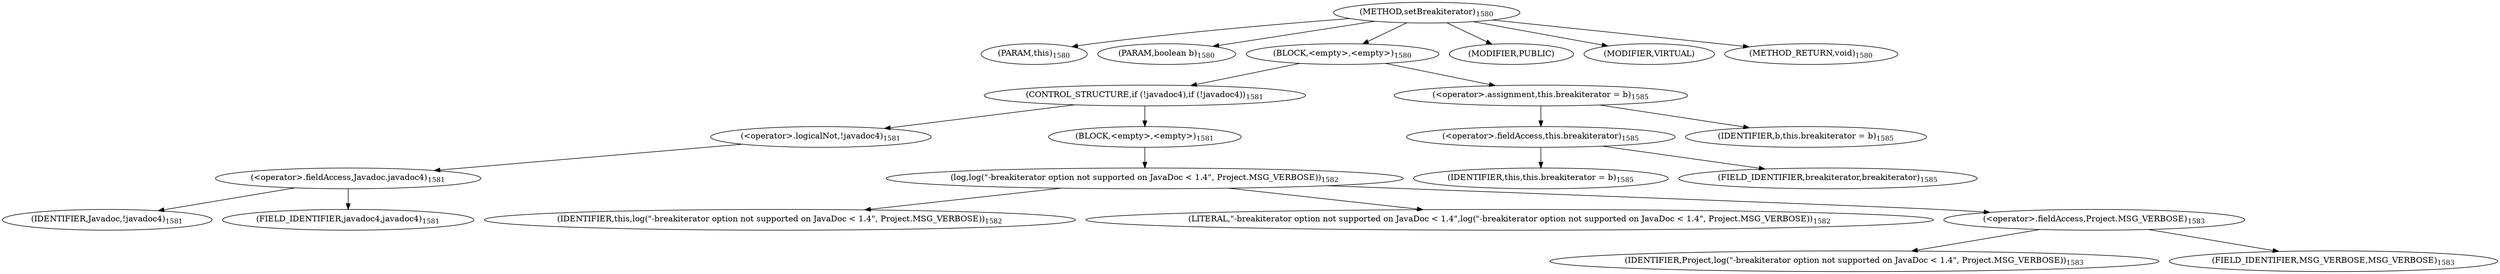 digraph "setBreakiterator" {  
"2888" [label = <(METHOD,setBreakiterator)<SUB>1580</SUB>> ]
"296" [label = <(PARAM,this)<SUB>1580</SUB>> ]
"2889" [label = <(PARAM,boolean b)<SUB>1580</SUB>> ]
"2890" [label = <(BLOCK,&lt;empty&gt;,&lt;empty&gt;)<SUB>1580</SUB>> ]
"2891" [label = <(CONTROL_STRUCTURE,if (!javadoc4),if (!javadoc4))<SUB>1581</SUB>> ]
"2892" [label = <(&lt;operator&gt;.logicalNot,!javadoc4)<SUB>1581</SUB>> ]
"2893" [label = <(&lt;operator&gt;.fieldAccess,Javadoc.javadoc4)<SUB>1581</SUB>> ]
"2894" [label = <(IDENTIFIER,Javadoc,!javadoc4)<SUB>1581</SUB>> ]
"2895" [label = <(FIELD_IDENTIFIER,javadoc4,javadoc4)<SUB>1581</SUB>> ]
"2896" [label = <(BLOCK,&lt;empty&gt;,&lt;empty&gt;)<SUB>1581</SUB>> ]
"2897" [label = <(log,log(&quot;-breakiterator option not supported on JavaDoc &lt; 1.4&quot;, Project.MSG_VERBOSE))<SUB>1582</SUB>> ]
"295" [label = <(IDENTIFIER,this,log(&quot;-breakiterator option not supported on JavaDoc &lt; 1.4&quot;, Project.MSG_VERBOSE))<SUB>1582</SUB>> ]
"2898" [label = <(LITERAL,&quot;-breakiterator option not supported on JavaDoc &lt; 1.4&quot;,log(&quot;-breakiterator option not supported on JavaDoc &lt; 1.4&quot;, Project.MSG_VERBOSE))<SUB>1582</SUB>> ]
"2899" [label = <(&lt;operator&gt;.fieldAccess,Project.MSG_VERBOSE)<SUB>1583</SUB>> ]
"2900" [label = <(IDENTIFIER,Project,log(&quot;-breakiterator option not supported on JavaDoc &lt; 1.4&quot;, Project.MSG_VERBOSE))<SUB>1583</SUB>> ]
"2901" [label = <(FIELD_IDENTIFIER,MSG_VERBOSE,MSG_VERBOSE)<SUB>1583</SUB>> ]
"2902" [label = <(&lt;operator&gt;.assignment,this.breakiterator = b)<SUB>1585</SUB>> ]
"2903" [label = <(&lt;operator&gt;.fieldAccess,this.breakiterator)<SUB>1585</SUB>> ]
"297" [label = <(IDENTIFIER,this,this.breakiterator = b)<SUB>1585</SUB>> ]
"2904" [label = <(FIELD_IDENTIFIER,breakiterator,breakiterator)<SUB>1585</SUB>> ]
"2905" [label = <(IDENTIFIER,b,this.breakiterator = b)<SUB>1585</SUB>> ]
"2906" [label = <(MODIFIER,PUBLIC)> ]
"2907" [label = <(MODIFIER,VIRTUAL)> ]
"2908" [label = <(METHOD_RETURN,void)<SUB>1580</SUB>> ]
  "2888" -> "296" 
  "2888" -> "2889" 
  "2888" -> "2890" 
  "2888" -> "2906" 
  "2888" -> "2907" 
  "2888" -> "2908" 
  "2890" -> "2891" 
  "2890" -> "2902" 
  "2891" -> "2892" 
  "2891" -> "2896" 
  "2892" -> "2893" 
  "2893" -> "2894" 
  "2893" -> "2895" 
  "2896" -> "2897" 
  "2897" -> "295" 
  "2897" -> "2898" 
  "2897" -> "2899" 
  "2899" -> "2900" 
  "2899" -> "2901" 
  "2902" -> "2903" 
  "2902" -> "2905" 
  "2903" -> "297" 
  "2903" -> "2904" 
}
